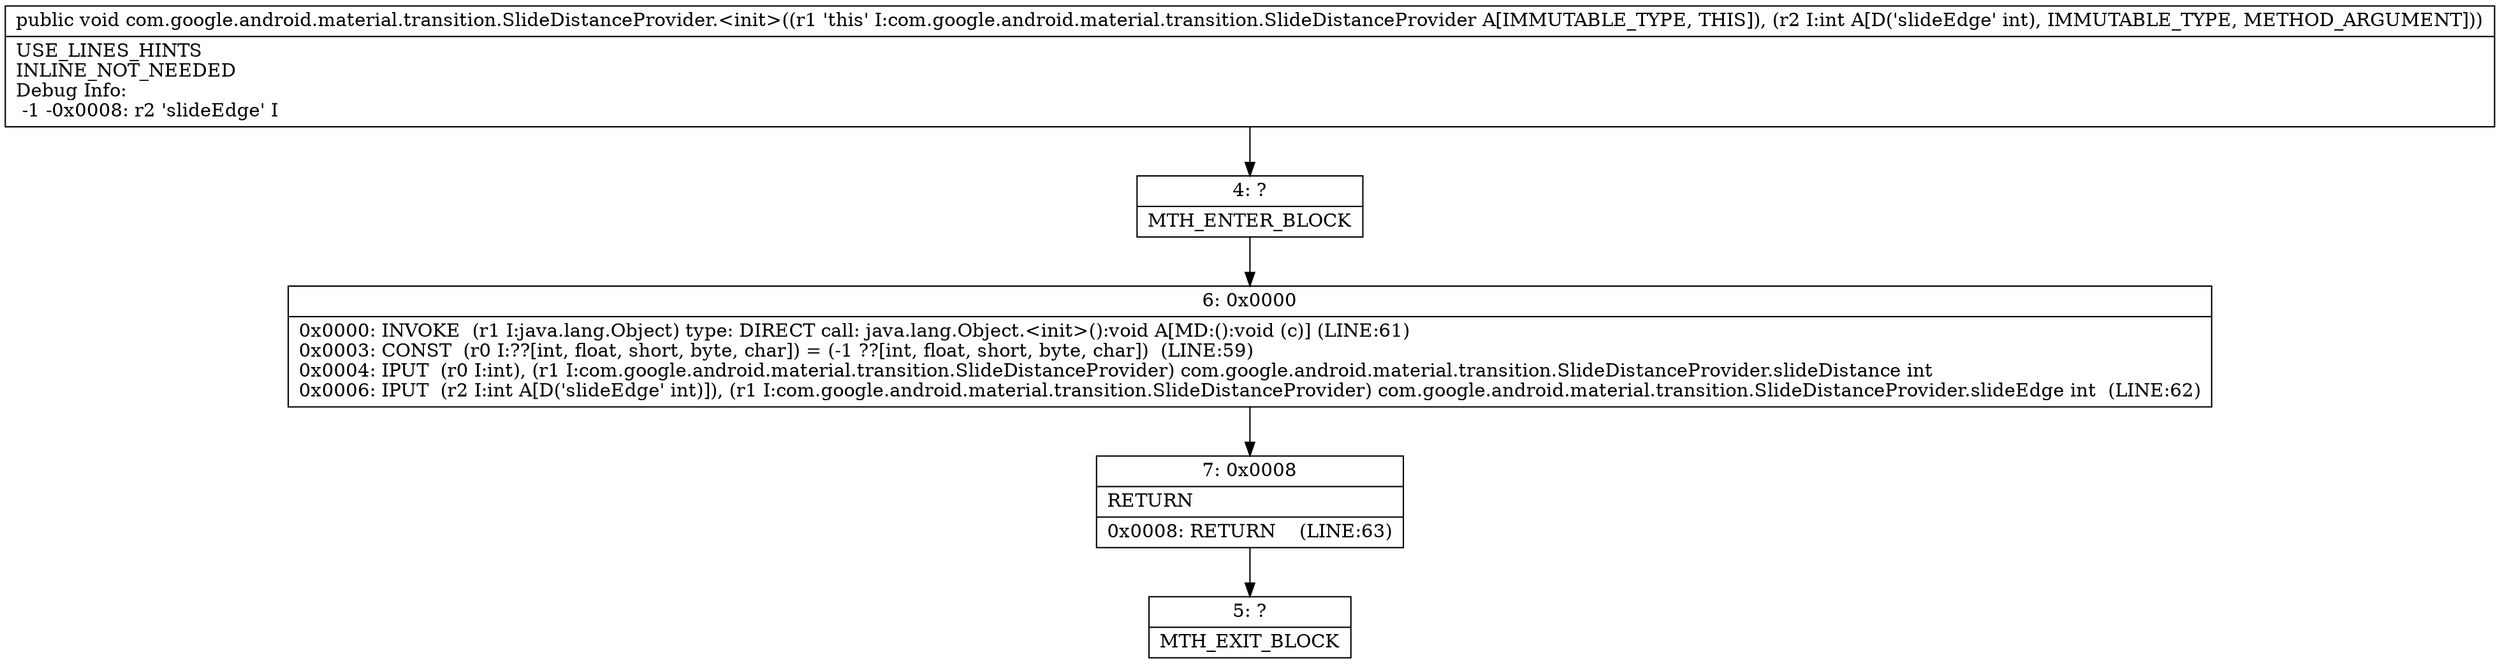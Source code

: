 digraph "CFG forcom.google.android.material.transition.SlideDistanceProvider.\<init\>(I)V" {
Node_4 [shape=record,label="{4\:\ ?|MTH_ENTER_BLOCK\l}"];
Node_6 [shape=record,label="{6\:\ 0x0000|0x0000: INVOKE  (r1 I:java.lang.Object) type: DIRECT call: java.lang.Object.\<init\>():void A[MD:():void (c)] (LINE:61)\l0x0003: CONST  (r0 I:??[int, float, short, byte, char]) = (\-1 ??[int, float, short, byte, char])  (LINE:59)\l0x0004: IPUT  (r0 I:int), (r1 I:com.google.android.material.transition.SlideDistanceProvider) com.google.android.material.transition.SlideDistanceProvider.slideDistance int \l0x0006: IPUT  (r2 I:int A[D('slideEdge' int)]), (r1 I:com.google.android.material.transition.SlideDistanceProvider) com.google.android.material.transition.SlideDistanceProvider.slideEdge int  (LINE:62)\l}"];
Node_7 [shape=record,label="{7\:\ 0x0008|RETURN\l|0x0008: RETURN    (LINE:63)\l}"];
Node_5 [shape=record,label="{5\:\ ?|MTH_EXIT_BLOCK\l}"];
MethodNode[shape=record,label="{public void com.google.android.material.transition.SlideDistanceProvider.\<init\>((r1 'this' I:com.google.android.material.transition.SlideDistanceProvider A[IMMUTABLE_TYPE, THIS]), (r2 I:int A[D('slideEdge' int), IMMUTABLE_TYPE, METHOD_ARGUMENT]))  | USE_LINES_HINTS\lINLINE_NOT_NEEDED\lDebug Info:\l  \-1 \-0x0008: r2 'slideEdge' I\l}"];
MethodNode -> Node_4;Node_4 -> Node_6;
Node_6 -> Node_7;
Node_7 -> Node_5;
}

